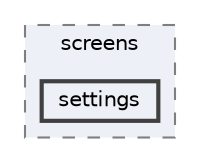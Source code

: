 digraph "lib/screens/settings"
{
 // LATEX_PDF_SIZE
  bgcolor="transparent";
  edge [fontname=Helvetica,fontsize=10,labelfontname=Helvetica,labelfontsize=10];
  node [fontname=Helvetica,fontsize=10,shape=box,height=0.2,width=0.4];
  compound=true
  subgraph clusterdir_299aa870bb746bafe99131a774bd9579 {
    graph [ bgcolor="#edf0f7", pencolor="grey50", label="screens", fontname=Helvetica,fontsize=10 style="filled,dashed", URL="dir_299aa870bb746bafe99131a774bd9579.html",tooltip=""]
  dir_4c58d1d663f4b1eb090ea52c53bdf4d3 [label="settings", fillcolor="#edf0f7", color="grey25", style="filled,bold", URL="dir_4c58d1d663f4b1eb090ea52c53bdf4d3.html",tooltip=""];
  }
}

